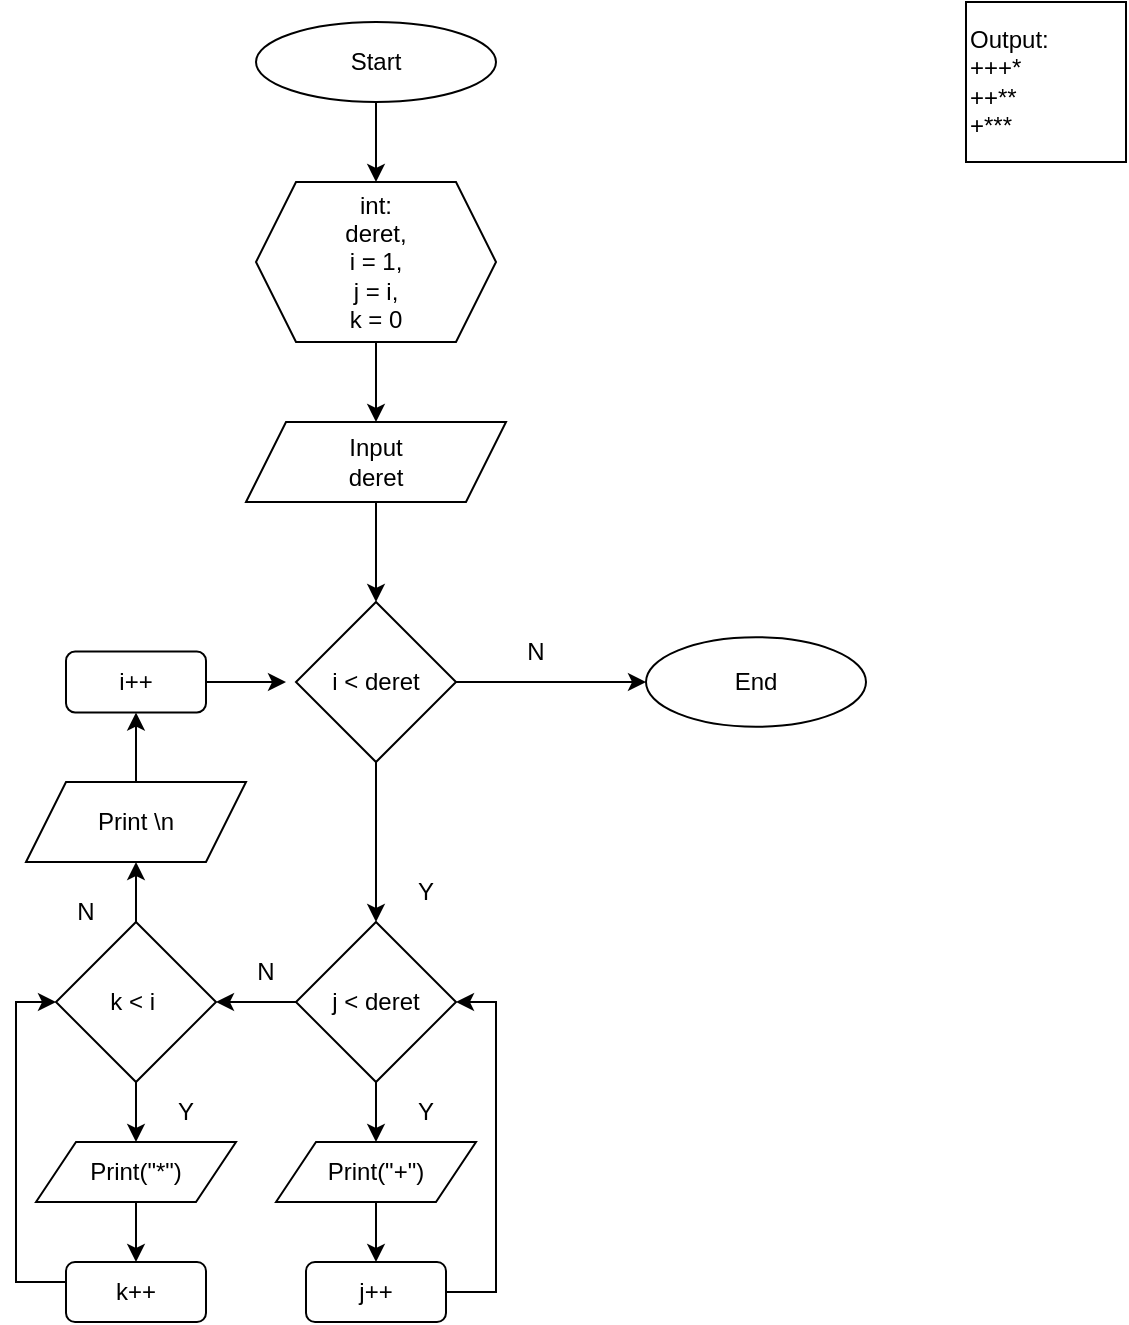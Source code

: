 <mxfile version="24.7.17">
  <diagram name="Page-1" id="_fvydPcJTdJMvAr30C2L">
    <mxGraphModel dx="435" dy="507" grid="1" gridSize="10" guides="1" tooltips="1" connect="1" arrows="1" fold="1" page="1" pageScale="1" pageWidth="850" pageHeight="1100" math="0" shadow="0">
      <root>
        <mxCell id="0" />
        <mxCell id="1" parent="0" />
        <mxCell id="1ilgu0SeI3R6_H14Ya7X-1" value="Output:&lt;div&gt;+++*&lt;/div&gt;&lt;div&gt;++**&lt;br&gt;+***&lt;/div&gt;" style="whiteSpace=wrap;html=1;aspect=fixed;align=left;" parent="1" vertex="1">
          <mxGeometry x="730" y="20" width="80" height="80" as="geometry" />
        </mxCell>
        <mxCell id="73sUR4w42AFp7V4bTc31-3" style="edgeStyle=orthogonalEdgeStyle;rounded=0;orthogonalLoop=1;jettySize=auto;html=1;exitX=0.5;exitY=1;exitDx=0;exitDy=0;entryX=0.5;entryY=0;entryDx=0;entryDy=0;" edge="1" parent="1" source="73sUR4w42AFp7V4bTc31-1" target="73sUR4w42AFp7V4bTc31-2">
          <mxGeometry relative="1" as="geometry" />
        </mxCell>
        <mxCell id="73sUR4w42AFp7V4bTc31-1" value="Start" style="ellipse;whiteSpace=wrap;html=1;" vertex="1" parent="1">
          <mxGeometry x="375" y="30" width="120" height="40" as="geometry" />
        </mxCell>
        <mxCell id="73sUR4w42AFp7V4bTc31-5" style="edgeStyle=orthogonalEdgeStyle;rounded=0;orthogonalLoop=1;jettySize=auto;html=1;entryX=0.5;entryY=0;entryDx=0;entryDy=0;" edge="1" parent="1" source="73sUR4w42AFp7V4bTc31-2" target="73sUR4w42AFp7V4bTc31-4">
          <mxGeometry relative="1" as="geometry" />
        </mxCell>
        <mxCell id="73sUR4w42AFp7V4bTc31-2" value="int:&lt;div&gt;deret,&lt;/div&gt;&lt;div&gt;i = 1,&lt;/div&gt;&lt;div&gt;j = i,&lt;/div&gt;&lt;div&gt;k = 0&lt;/div&gt;" style="shape=hexagon;perimeter=hexagonPerimeter2;whiteSpace=wrap;html=1;fixedSize=1;" vertex="1" parent="1">
          <mxGeometry x="375" y="110" width="120" height="80" as="geometry" />
        </mxCell>
        <mxCell id="73sUR4w42AFp7V4bTc31-7" style="edgeStyle=orthogonalEdgeStyle;rounded=0;orthogonalLoop=1;jettySize=auto;html=1;exitX=0.5;exitY=1;exitDx=0;exitDy=0;entryX=0.5;entryY=0;entryDx=0;entryDy=0;" edge="1" parent="1" source="73sUR4w42AFp7V4bTc31-4" target="73sUR4w42AFp7V4bTc31-6">
          <mxGeometry relative="1" as="geometry" />
        </mxCell>
        <mxCell id="73sUR4w42AFp7V4bTc31-4" value="Input&lt;div&gt;deret&lt;/div&gt;" style="shape=parallelogram;perimeter=parallelogramPerimeter;whiteSpace=wrap;html=1;fixedSize=1;" vertex="1" parent="1">
          <mxGeometry x="370" y="230" width="130" height="40" as="geometry" />
        </mxCell>
        <mxCell id="73sUR4w42AFp7V4bTc31-69" style="edgeStyle=orthogonalEdgeStyle;rounded=0;orthogonalLoop=1;jettySize=auto;html=1;entryX=0;entryY=0.5;entryDx=0;entryDy=0;" edge="1" parent="1" source="73sUR4w42AFp7V4bTc31-6" target="73sUR4w42AFp7V4bTc31-49">
          <mxGeometry relative="1" as="geometry" />
        </mxCell>
        <mxCell id="73sUR4w42AFp7V4bTc31-75" style="edgeStyle=orthogonalEdgeStyle;rounded=0;orthogonalLoop=1;jettySize=auto;html=1;entryX=0.5;entryY=0;entryDx=0;entryDy=0;" edge="1" parent="1" source="73sUR4w42AFp7V4bTc31-6" target="73sUR4w42AFp7V4bTc31-8">
          <mxGeometry relative="1" as="geometry" />
        </mxCell>
        <mxCell id="73sUR4w42AFp7V4bTc31-6" value="i &amp;lt; deret" style="rhombus;whiteSpace=wrap;html=1;" vertex="1" parent="1">
          <mxGeometry x="395" y="320" width="80" height="80" as="geometry" />
        </mxCell>
        <mxCell id="73sUR4w42AFp7V4bTc31-38" value="" style="edgeStyle=orthogonalEdgeStyle;rounded=0;orthogonalLoop=1;jettySize=auto;html=1;" edge="1" parent="1" source="73sUR4w42AFp7V4bTc31-8" target="73sUR4w42AFp7V4bTc31-12">
          <mxGeometry relative="1" as="geometry" />
        </mxCell>
        <mxCell id="73sUR4w42AFp7V4bTc31-64" style="edgeStyle=orthogonalEdgeStyle;rounded=0;orthogonalLoop=1;jettySize=auto;html=1;entryX=1;entryY=0.5;entryDx=0;entryDy=0;" edge="1" parent="1" source="73sUR4w42AFp7V4bTc31-8" target="73sUR4w42AFp7V4bTc31-18">
          <mxGeometry relative="1" as="geometry" />
        </mxCell>
        <mxCell id="73sUR4w42AFp7V4bTc31-8" value="j &amp;lt; deret" style="rhombus;whiteSpace=wrap;html=1;" vertex="1" parent="1">
          <mxGeometry x="395" y="480" width="80" height="80" as="geometry" />
        </mxCell>
        <mxCell id="73sUR4w42AFp7V4bTc31-11" value="Y" style="text;html=1;align=center;verticalAlign=middle;whiteSpace=wrap;rounded=0;" vertex="1" parent="1">
          <mxGeometry x="445" y="450" width="30" height="30" as="geometry" />
        </mxCell>
        <mxCell id="73sUR4w42AFp7V4bTc31-40" value="" style="edgeStyle=orthogonalEdgeStyle;rounded=0;orthogonalLoop=1;jettySize=auto;html=1;" edge="1" parent="1" source="73sUR4w42AFp7V4bTc31-12" target="73sUR4w42AFp7V4bTc31-16">
          <mxGeometry relative="1" as="geometry" />
        </mxCell>
        <mxCell id="73sUR4w42AFp7V4bTc31-12" value="Print(&quot;+&quot;)" style="shape=parallelogram;perimeter=parallelogramPerimeter;whiteSpace=wrap;html=1;fixedSize=1;" vertex="1" parent="1">
          <mxGeometry x="385" y="590" width="100" height="30" as="geometry" />
        </mxCell>
        <mxCell id="73sUR4w42AFp7V4bTc31-14" value="Y" style="text;html=1;align=center;verticalAlign=middle;whiteSpace=wrap;rounded=0;" vertex="1" parent="1">
          <mxGeometry x="445" y="560" width="30" height="30" as="geometry" />
        </mxCell>
        <mxCell id="73sUR4w42AFp7V4bTc31-65" style="edgeStyle=orthogonalEdgeStyle;rounded=0;orthogonalLoop=1;jettySize=auto;html=1;entryX=1;entryY=0.5;entryDx=0;entryDy=0;" edge="1" parent="1" source="73sUR4w42AFp7V4bTc31-16" target="73sUR4w42AFp7V4bTc31-8">
          <mxGeometry relative="1" as="geometry">
            <Array as="points">
              <mxPoint x="495" y="665" />
              <mxPoint x="495" y="520" />
            </Array>
          </mxGeometry>
        </mxCell>
        <mxCell id="73sUR4w42AFp7V4bTc31-16" value="j++" style="rounded=1;whiteSpace=wrap;html=1;" vertex="1" parent="1">
          <mxGeometry x="400" y="650" width="70" height="30" as="geometry" />
        </mxCell>
        <mxCell id="73sUR4w42AFp7V4bTc31-44" value="" style="edgeStyle=orthogonalEdgeStyle;rounded=0;orthogonalLoop=1;jettySize=auto;html=1;" edge="1" parent="1" source="73sUR4w42AFp7V4bTc31-18" target="73sUR4w42AFp7V4bTc31-21">
          <mxGeometry relative="1" as="geometry" />
        </mxCell>
        <mxCell id="73sUR4w42AFp7V4bTc31-78" style="edgeStyle=orthogonalEdgeStyle;rounded=0;orthogonalLoop=1;jettySize=auto;html=1;entryX=0.5;entryY=1;entryDx=0;entryDy=0;" edge="1" parent="1" source="73sUR4w42AFp7V4bTc31-18" target="73sUR4w42AFp7V4bTc31-27">
          <mxGeometry relative="1" as="geometry" />
        </mxCell>
        <mxCell id="73sUR4w42AFp7V4bTc31-18" value="k &amp;lt; i&amp;nbsp;" style="rhombus;whiteSpace=wrap;html=1;" vertex="1" parent="1">
          <mxGeometry x="275" y="480" width="80" height="80" as="geometry" />
        </mxCell>
        <mxCell id="73sUR4w42AFp7V4bTc31-45" value="" style="edgeStyle=orthogonalEdgeStyle;rounded=0;orthogonalLoop=1;jettySize=auto;html=1;" edge="1" parent="1" source="73sUR4w42AFp7V4bTc31-21" target="73sUR4w42AFp7V4bTc31-22">
          <mxGeometry relative="1" as="geometry" />
        </mxCell>
        <mxCell id="73sUR4w42AFp7V4bTc31-21" value="Print(&quot;*&quot;)" style="shape=parallelogram;perimeter=parallelogramPerimeter;whiteSpace=wrap;html=1;fixedSize=1;" vertex="1" parent="1">
          <mxGeometry x="265" y="590" width="100" height="30" as="geometry" />
        </mxCell>
        <mxCell id="73sUR4w42AFp7V4bTc31-70" style="edgeStyle=orthogonalEdgeStyle;rounded=0;orthogonalLoop=1;jettySize=auto;html=1;entryX=0;entryY=0.5;entryDx=0;entryDy=0;" edge="1" parent="1" source="73sUR4w42AFp7V4bTc31-22" target="73sUR4w42AFp7V4bTc31-18">
          <mxGeometry relative="1" as="geometry">
            <Array as="points">
              <mxPoint x="255" y="660" />
              <mxPoint x="255" y="520" />
            </Array>
          </mxGeometry>
        </mxCell>
        <mxCell id="73sUR4w42AFp7V4bTc31-22" value="k++" style="rounded=1;whiteSpace=wrap;html=1;" vertex="1" parent="1">
          <mxGeometry x="280" y="650" width="70" height="30" as="geometry" />
        </mxCell>
        <mxCell id="73sUR4w42AFp7V4bTc31-80" value="" style="edgeStyle=orthogonalEdgeStyle;rounded=0;orthogonalLoop=1;jettySize=auto;html=1;" edge="1" parent="1" source="73sUR4w42AFp7V4bTc31-27" target="73sUR4w42AFp7V4bTc31-30">
          <mxGeometry relative="1" as="geometry" />
        </mxCell>
        <mxCell id="73sUR4w42AFp7V4bTc31-27" value="Print \n" style="shape=parallelogram;perimeter=parallelogramPerimeter;whiteSpace=wrap;html=1;fixedSize=1;" vertex="1" parent="1">
          <mxGeometry x="260" y="410" width="110" height="40" as="geometry" />
        </mxCell>
        <mxCell id="73sUR4w42AFp7V4bTc31-76" style="edgeStyle=orthogonalEdgeStyle;rounded=0;orthogonalLoop=1;jettySize=auto;html=1;" edge="1" parent="1" source="73sUR4w42AFp7V4bTc31-30">
          <mxGeometry relative="1" as="geometry">
            <mxPoint x="390" y="360" as="targetPoint" />
          </mxGeometry>
        </mxCell>
        <mxCell id="73sUR4w42AFp7V4bTc31-30" value="i++" style="rounded=1;whiteSpace=wrap;html=1;" vertex="1" parent="1">
          <mxGeometry x="280" y="344.75" width="70" height="30.5" as="geometry" />
        </mxCell>
        <mxCell id="73sUR4w42AFp7V4bTc31-31" value="Y" style="text;html=1;align=center;verticalAlign=middle;whiteSpace=wrap;rounded=0;" vertex="1" parent="1">
          <mxGeometry x="325" y="560" width="30" height="30" as="geometry" />
        </mxCell>
        <mxCell id="73sUR4w42AFp7V4bTc31-49" value="End" style="ellipse;whiteSpace=wrap;html=1;" vertex="1" parent="1">
          <mxGeometry x="570" y="337.62" width="110" height="44.75" as="geometry" />
        </mxCell>
        <mxCell id="73sUR4w42AFp7V4bTc31-51" value="N" style="text;html=1;align=center;verticalAlign=middle;whiteSpace=wrap;rounded=0;" vertex="1" parent="1">
          <mxGeometry x="500" y="330" width="30" height="30" as="geometry" />
        </mxCell>
        <mxCell id="73sUR4w42AFp7V4bTc31-53" value="N" style="text;html=1;align=center;verticalAlign=middle;whiteSpace=wrap;rounded=0;" vertex="1" parent="1">
          <mxGeometry x="365" y="490" width="30" height="30" as="geometry" />
        </mxCell>
        <mxCell id="73sUR4w42AFp7V4bTc31-81" value="N" style="text;html=1;align=center;verticalAlign=middle;whiteSpace=wrap;rounded=0;" vertex="1" parent="1">
          <mxGeometry x="275" y="460" width="30" height="30" as="geometry" />
        </mxCell>
      </root>
    </mxGraphModel>
  </diagram>
</mxfile>
